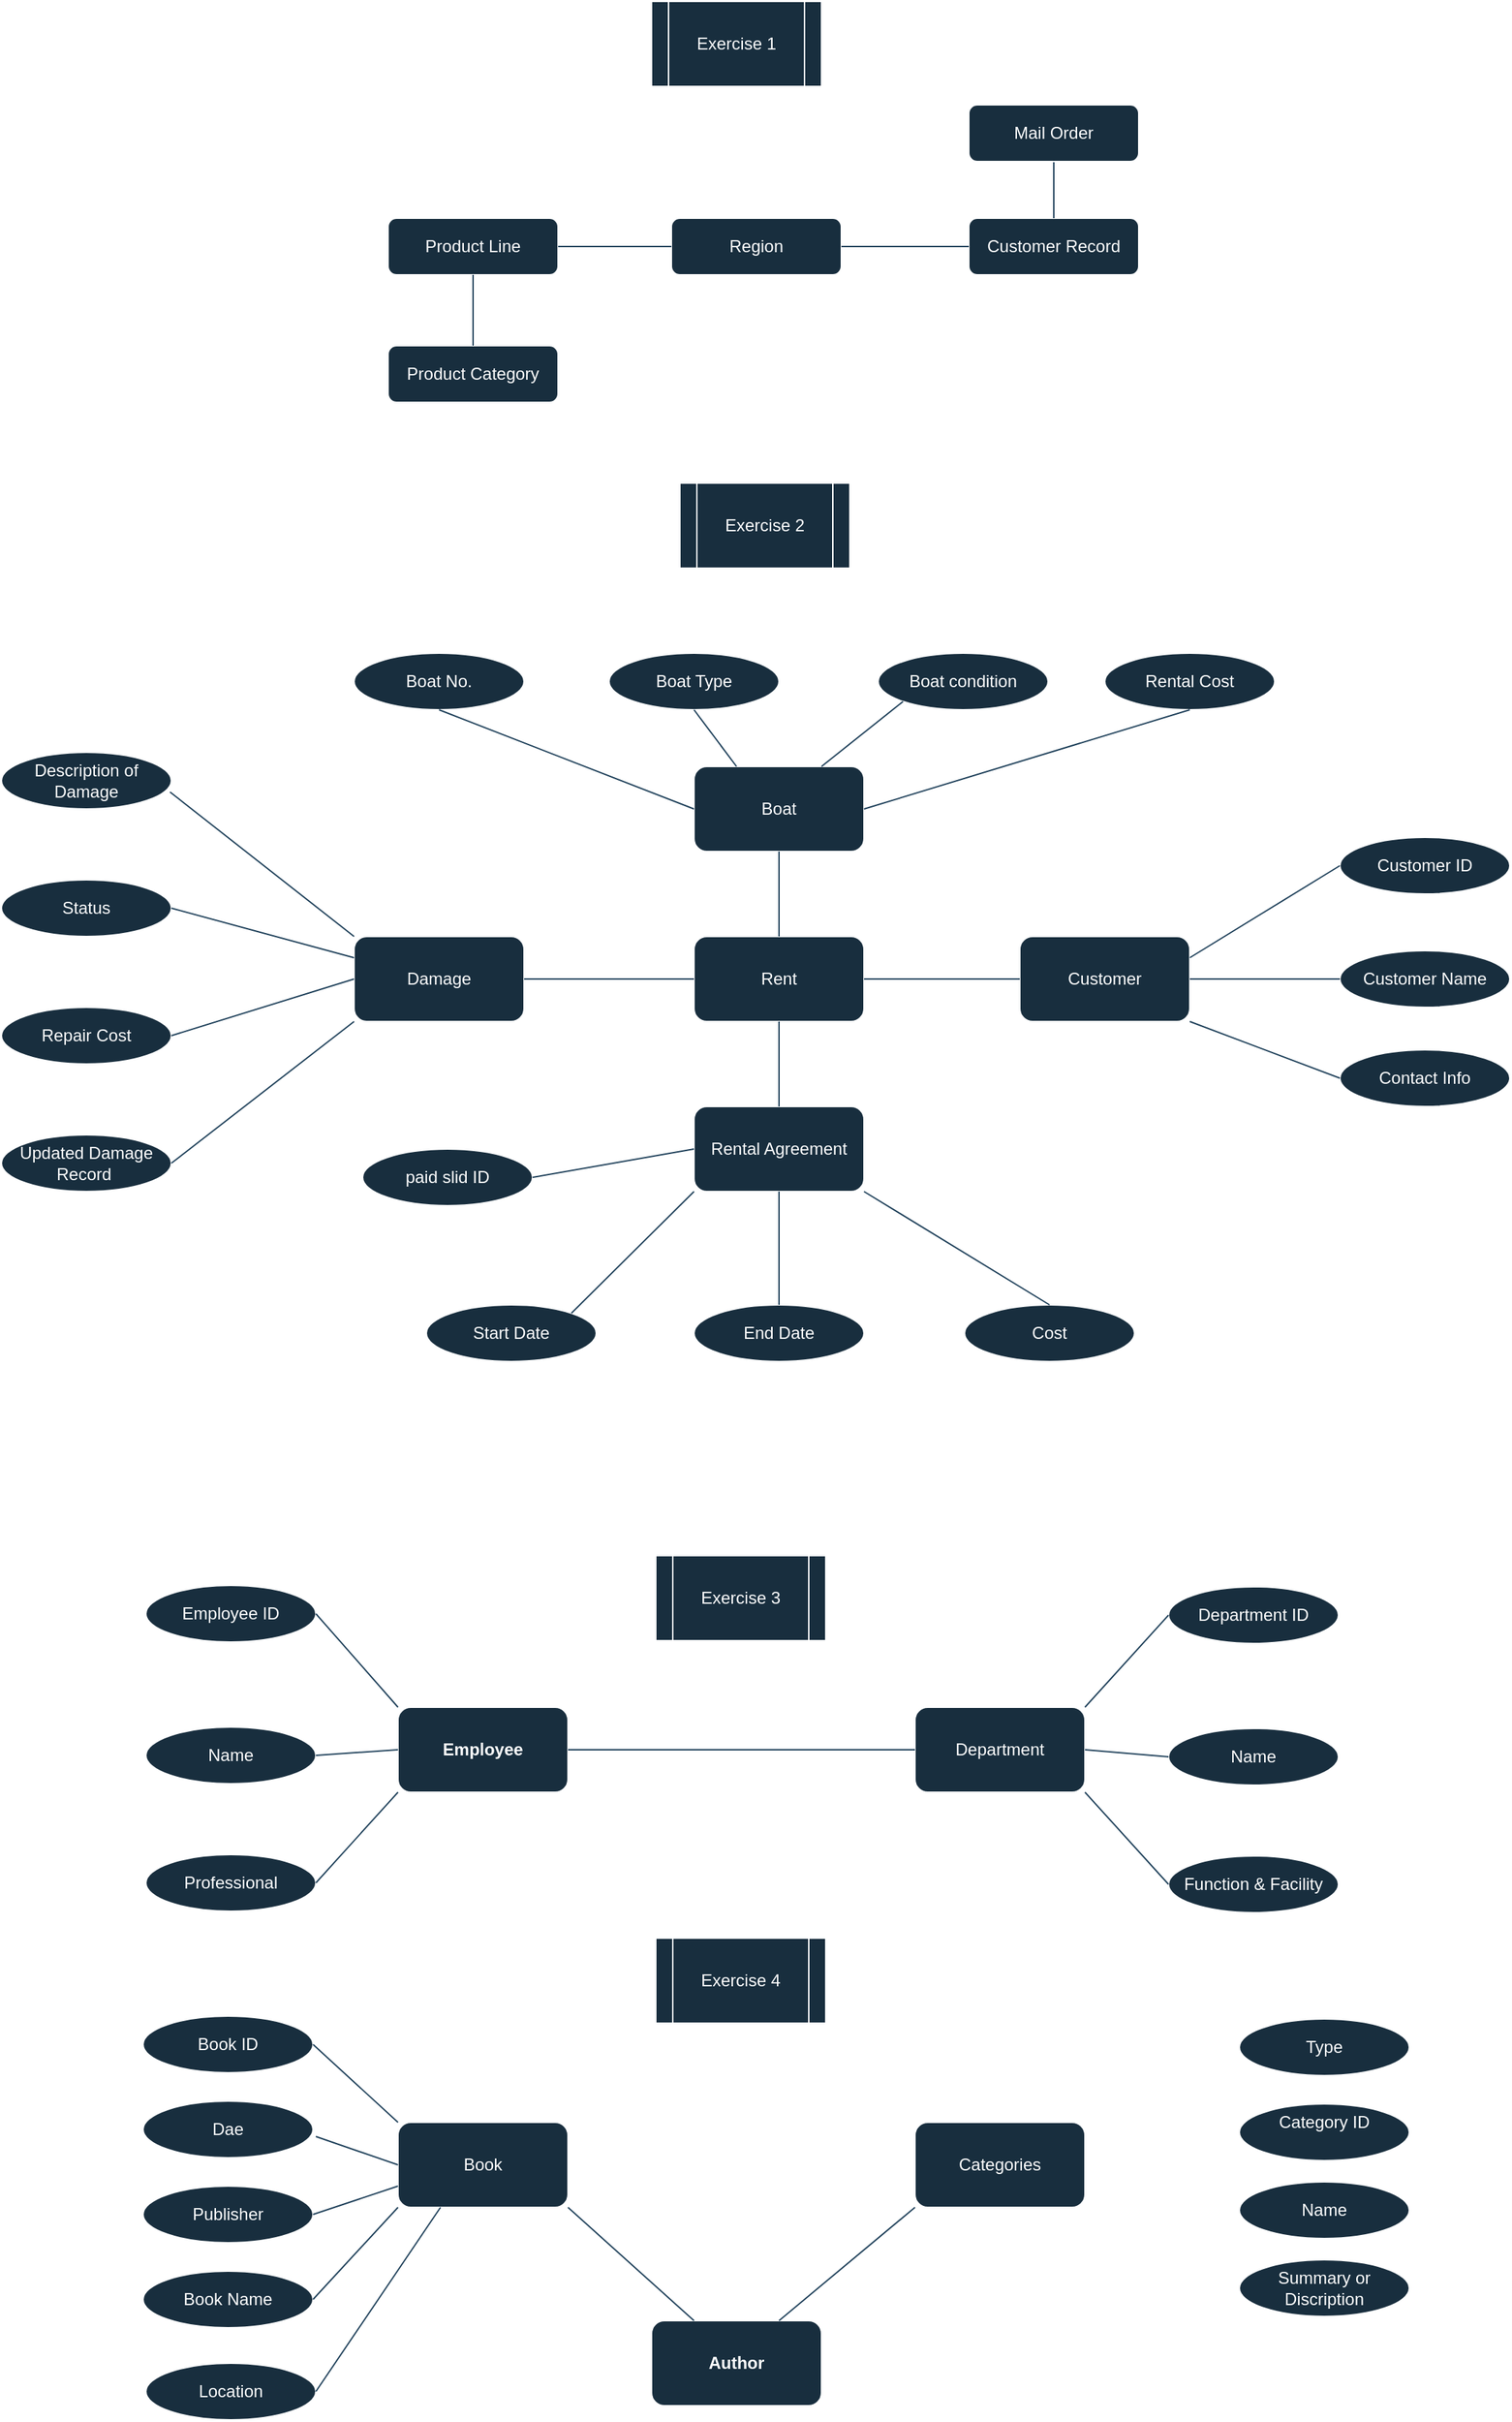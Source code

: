 <mxfile version="24.8.0">
  <diagram name="Page-1" id="klo_Bzn-Bg5V2KO_gkcz">
    <mxGraphModel dx="1575" dy="858" grid="1" gridSize="10" guides="1" tooltips="1" connect="1" arrows="1" fold="1" page="1" pageScale="1" pageWidth="690" pageHeight="980" math="0" shadow="0">
      <root>
        <mxCell id="0" />
        <mxCell id="1" parent="0" />
        <mxCell id="AMiND1HsdOc9jbaddb9c-1" value="Customer Record" style="rounded=1;whiteSpace=wrap;html=1;labelBackgroundColor=none;fillColor=#182E3E;strokeColor=#FFFFFF;fontColor=#FFFFFF;" parent="1" vertex="1">
          <mxGeometry x="851" y="176" width="120" height="40" as="geometry" />
        </mxCell>
        <mxCell id="AMiND1HsdOc9jbaddb9c-2" value="" style="endArrow=none;html=1;rounded=0;entryX=0.5;entryY=1;entryDx=0;entryDy=0;exitX=0.5;exitY=0;exitDx=0;exitDy=0;labelBackgroundColor=none;strokeColor=#23445D;fontColor=default;" parent="1" source="AMiND1HsdOc9jbaddb9c-1" target="AMiND1HsdOc9jbaddb9c-4" edge="1">
          <mxGeometry width="50" height="50" relative="1" as="geometry">
            <mxPoint x="821" y="256" as="sourcePoint" />
            <mxPoint x="881" y="246" as="targetPoint" />
          </mxGeometry>
        </mxCell>
        <mxCell id="AMiND1HsdOc9jbaddb9c-4" value="Mail Order" style="rounded=1;whiteSpace=wrap;html=1;labelBackgroundColor=none;fillColor=#182E3E;strokeColor=#FFFFFF;fontColor=#FFFFFF;" parent="1" vertex="1">
          <mxGeometry x="851" y="96" width="120" height="40" as="geometry" />
        </mxCell>
        <mxCell id="AMiND1HsdOc9jbaddb9c-6" value="Region" style="rounded=1;whiteSpace=wrap;html=1;labelBackgroundColor=none;fillColor=#182E3E;strokeColor=#FFFFFF;fontColor=#FFFFFF;" parent="1" vertex="1">
          <mxGeometry x="641" y="176" width="120" height="40" as="geometry" />
        </mxCell>
        <mxCell id="AMiND1HsdOc9jbaddb9c-7" value="Product Line" style="rounded=1;whiteSpace=wrap;html=1;labelBackgroundColor=none;fillColor=#182E3E;strokeColor=#FFFFFF;fontColor=#FFFFFF;" parent="1" vertex="1">
          <mxGeometry x="441" y="176" width="120" height="40" as="geometry" />
        </mxCell>
        <mxCell id="AMiND1HsdOc9jbaddb9c-8" value="Product Category" style="rounded=1;whiteSpace=wrap;html=1;labelBackgroundColor=none;fillColor=#182E3E;strokeColor=#FFFFFF;fontColor=#FFFFFF;" parent="1" vertex="1">
          <mxGeometry x="441" y="266" width="120" height="40" as="geometry" />
        </mxCell>
        <mxCell id="AMiND1HsdOc9jbaddb9c-10" value="" style="endArrow=none;html=1;rounded=0;exitX=1;exitY=0.5;exitDx=0;exitDy=0;entryX=0;entryY=0.5;entryDx=0;entryDy=0;labelBackgroundColor=none;strokeColor=#23445D;fontColor=default;" parent="1" source="AMiND1HsdOc9jbaddb9c-6" target="AMiND1HsdOc9jbaddb9c-1" edge="1">
          <mxGeometry width="50" height="50" relative="1" as="geometry">
            <mxPoint x="551" y="216" as="sourcePoint" />
            <mxPoint x="661" y="226" as="targetPoint" />
          </mxGeometry>
        </mxCell>
        <mxCell id="AMiND1HsdOc9jbaddb9c-11" value="" style="endArrow=none;html=1;rounded=0;exitX=1;exitY=0.5;exitDx=0;exitDy=0;entryX=0;entryY=0.5;entryDx=0;entryDy=0;labelBackgroundColor=none;strokeColor=#23445D;fontColor=default;" parent="1" source="AMiND1HsdOc9jbaddb9c-7" target="AMiND1HsdOc9jbaddb9c-6" edge="1">
          <mxGeometry width="50" height="50" relative="1" as="geometry">
            <mxPoint x="601" y="106" as="sourcePoint" />
            <mxPoint x="731" y="126" as="targetPoint" />
          </mxGeometry>
        </mxCell>
        <mxCell id="AMiND1HsdOc9jbaddb9c-12" value="" style="endArrow=none;html=1;rounded=0;exitX=0.5;exitY=0;exitDx=0;exitDy=0;entryX=0.5;entryY=1;entryDx=0;entryDy=0;labelBackgroundColor=none;strokeColor=#23445D;fontColor=default;" parent="1" source="AMiND1HsdOc9jbaddb9c-8" target="AMiND1HsdOc9jbaddb9c-7" edge="1">
          <mxGeometry width="50" height="50" relative="1" as="geometry">
            <mxPoint x="641" y="216" as="sourcePoint" />
            <mxPoint x="691" y="166" as="targetPoint" />
          </mxGeometry>
        </mxCell>
        <mxCell id="rk3sRVSPMbLwWAMb_aRA-1" value="Exercise 1" style="shape=process;whiteSpace=wrap;html=1;backgroundOutline=1;labelBackgroundColor=none;fillColor=#182E3E;strokeColor=#FFFFFF;fontColor=#FFFFFF;" vertex="1" parent="1">
          <mxGeometry x="627" y="23" width="120" height="60" as="geometry" />
        </mxCell>
        <mxCell id="rk3sRVSPMbLwWAMb_aRA-2" value="Exercise 2" style="shape=process;whiteSpace=wrap;html=1;backgroundOutline=1;labelBackgroundColor=none;fillColor=#182E3E;strokeColor=#FFFFFF;fontColor=#FFFFFF;" vertex="1" parent="1">
          <mxGeometry x="647" y="363" width="120" height="60" as="geometry" />
        </mxCell>
        <mxCell id="rk3sRVSPMbLwWAMb_aRA-6" value="Rent" style="rounded=1;whiteSpace=wrap;html=1;labelBackgroundColor=none;fillColor=#182E3E;strokeColor=#FFFFFF;fontColor=#FFFFFF;" vertex="1" parent="1">
          <mxGeometry x="657" y="683" width="120" height="60" as="geometry" />
        </mxCell>
        <mxCell id="rk3sRVSPMbLwWAMb_aRA-7" value="Damage" style="rounded=1;whiteSpace=wrap;html=1;labelBackgroundColor=none;fillColor=#182E3E;strokeColor=#FFFFFF;fontColor=#FFFFFF;" vertex="1" parent="1">
          <mxGeometry x="417" y="683" width="120" height="60" as="geometry" />
        </mxCell>
        <mxCell id="rk3sRVSPMbLwWAMb_aRA-8" value="Customer" style="rounded=1;whiteSpace=wrap;html=1;labelBackgroundColor=none;fillColor=#182E3E;strokeColor=#FFFFFF;fontColor=#FFFFFF;" vertex="1" parent="1">
          <mxGeometry x="887" y="683" width="120" height="60" as="geometry" />
        </mxCell>
        <mxCell id="rk3sRVSPMbLwWAMb_aRA-9" value="Boat" style="rounded=1;whiteSpace=wrap;html=1;labelBackgroundColor=none;fillColor=#182E3E;strokeColor=#FFFFFF;fontColor=#FFFFFF;" vertex="1" parent="1">
          <mxGeometry x="657" y="563" width="120" height="60" as="geometry" />
        </mxCell>
        <mxCell id="rk3sRVSPMbLwWAMb_aRA-11" value="" style="endArrow=none;html=1;rounded=0;entryX=0.5;entryY=0;entryDx=0;entryDy=0;exitX=0.5;exitY=1;exitDx=0;exitDy=0;labelBackgroundColor=none;strokeColor=#23445D;fontColor=default;" edge="1" parent="1" source="rk3sRVSPMbLwWAMb_aRA-9" target="rk3sRVSPMbLwWAMb_aRA-6">
          <mxGeometry width="50" height="50" relative="1" as="geometry">
            <mxPoint x="747" y="573" as="sourcePoint" />
            <mxPoint x="797" y="523" as="targetPoint" />
          </mxGeometry>
        </mxCell>
        <mxCell id="rk3sRVSPMbLwWAMb_aRA-12" value="" style="endArrow=none;html=1;rounded=0;entryX=1;entryY=0.5;entryDx=0;entryDy=0;exitX=0;exitY=0.5;exitDx=0;exitDy=0;labelBackgroundColor=none;strokeColor=#23445D;fontColor=default;" edge="1" parent="1" source="rk3sRVSPMbLwWAMb_aRA-6" target="rk3sRVSPMbLwWAMb_aRA-7">
          <mxGeometry width="50" height="50" relative="1" as="geometry">
            <mxPoint x="727" y="633" as="sourcePoint" />
            <mxPoint x="727" y="693" as="targetPoint" />
          </mxGeometry>
        </mxCell>
        <mxCell id="rk3sRVSPMbLwWAMb_aRA-13" value="" style="endArrow=none;html=1;rounded=0;entryX=0;entryY=0.5;entryDx=0;entryDy=0;exitX=1;exitY=0.5;exitDx=0;exitDy=0;labelBackgroundColor=none;strokeColor=#23445D;fontColor=default;" edge="1" parent="1" source="rk3sRVSPMbLwWAMb_aRA-6" target="rk3sRVSPMbLwWAMb_aRA-8">
          <mxGeometry width="50" height="50" relative="1" as="geometry">
            <mxPoint x="737" y="643" as="sourcePoint" />
            <mxPoint x="737" y="703" as="targetPoint" />
          </mxGeometry>
        </mxCell>
        <mxCell id="rk3sRVSPMbLwWAMb_aRA-14" value="Rental Agreement" style="rounded=1;whiteSpace=wrap;html=1;labelBackgroundColor=none;fillColor=#182E3E;strokeColor=#FFFFFF;fontColor=#FFFFFF;" vertex="1" parent="1">
          <mxGeometry x="657" y="803" width="120" height="60" as="geometry" />
        </mxCell>
        <mxCell id="rk3sRVSPMbLwWAMb_aRA-15" value="" style="endArrow=none;html=1;rounded=0;entryX=0.5;entryY=0;entryDx=0;entryDy=0;exitX=0.5;exitY=1;exitDx=0;exitDy=0;labelBackgroundColor=none;strokeColor=#23445D;fontColor=default;" edge="1" parent="1" source="rk3sRVSPMbLwWAMb_aRA-6" target="rk3sRVSPMbLwWAMb_aRA-14">
          <mxGeometry width="50" height="50" relative="1" as="geometry">
            <mxPoint x="727" y="633" as="sourcePoint" />
            <mxPoint x="727" y="693" as="targetPoint" />
          </mxGeometry>
        </mxCell>
        <mxCell id="rk3sRVSPMbLwWAMb_aRA-17" value="Boat condition" style="ellipse;whiteSpace=wrap;html=1;labelBackgroundColor=none;fillColor=#182E3E;strokeColor=#FFFFFF;fontColor=#FFFFFF;" vertex="1" parent="1">
          <mxGeometry x="787" y="483" width="120" height="40" as="geometry" />
        </mxCell>
        <mxCell id="rk3sRVSPMbLwWAMb_aRA-20" value="Boat Type" style="ellipse;whiteSpace=wrap;html=1;labelBackgroundColor=none;fillColor=#182E3E;strokeColor=#FFFFFF;fontColor=#FFFFFF;" vertex="1" parent="1">
          <mxGeometry x="597" y="483" width="120" height="40" as="geometry" />
        </mxCell>
        <mxCell id="rk3sRVSPMbLwWAMb_aRA-21" value="Boat No." style="ellipse;whiteSpace=wrap;html=1;labelBackgroundColor=none;fillColor=#182E3E;strokeColor=#FFFFFF;fontColor=#FFFFFF;" vertex="1" parent="1">
          <mxGeometry x="417" y="483" width="120" height="40" as="geometry" />
        </mxCell>
        <mxCell id="rk3sRVSPMbLwWAMb_aRA-22" value="Rental Cost" style="ellipse;whiteSpace=wrap;html=1;labelBackgroundColor=none;fillColor=#182E3E;strokeColor=#FFFFFF;fontColor=#FFFFFF;" vertex="1" parent="1">
          <mxGeometry x="947" y="483" width="120" height="40" as="geometry" />
        </mxCell>
        <mxCell id="rk3sRVSPMbLwWAMb_aRA-23" value="" style="endArrow=none;html=1;rounded=0;exitX=0.5;exitY=1;exitDx=0;exitDy=0;entryX=0;entryY=0.5;entryDx=0;entryDy=0;labelBackgroundColor=none;strokeColor=#23445D;fontColor=default;" edge="1" parent="1" source="rk3sRVSPMbLwWAMb_aRA-21" target="rk3sRVSPMbLwWAMb_aRA-9">
          <mxGeometry width="50" height="50" relative="1" as="geometry">
            <mxPoint x="747" y="623" as="sourcePoint" />
            <mxPoint x="797" y="573" as="targetPoint" />
          </mxGeometry>
        </mxCell>
        <mxCell id="rk3sRVSPMbLwWAMb_aRA-24" value="" style="endArrow=none;html=1;rounded=0;exitX=0.5;exitY=1;exitDx=0;exitDy=0;entryX=0.25;entryY=0;entryDx=0;entryDy=0;labelBackgroundColor=none;strokeColor=#23445D;fontColor=default;" edge="1" parent="1" source="rk3sRVSPMbLwWAMb_aRA-20" target="rk3sRVSPMbLwWAMb_aRA-9">
          <mxGeometry width="50" height="50" relative="1" as="geometry">
            <mxPoint x="526" y="533" as="sourcePoint" />
            <mxPoint x="667" y="603" as="targetPoint" />
          </mxGeometry>
        </mxCell>
        <mxCell id="rk3sRVSPMbLwWAMb_aRA-25" value="" style="endArrow=none;html=1;rounded=0;exitX=0.75;exitY=0;exitDx=0;exitDy=0;entryX=0;entryY=1;entryDx=0;entryDy=0;labelBackgroundColor=none;strokeColor=#23445D;fontColor=default;" edge="1" parent="1" source="rk3sRVSPMbLwWAMb_aRA-9" target="rk3sRVSPMbLwWAMb_aRA-17">
          <mxGeometry width="50" height="50" relative="1" as="geometry">
            <mxPoint x="536" y="543" as="sourcePoint" />
            <mxPoint x="677" y="613" as="targetPoint" />
          </mxGeometry>
        </mxCell>
        <mxCell id="rk3sRVSPMbLwWAMb_aRA-26" value="" style="endArrow=none;html=1;rounded=0;exitX=1;exitY=0.5;exitDx=0;exitDy=0;entryX=0.5;entryY=1;entryDx=0;entryDy=0;labelBackgroundColor=none;strokeColor=#23445D;fontColor=default;" edge="1" parent="1" source="rk3sRVSPMbLwWAMb_aRA-9" target="rk3sRVSPMbLwWAMb_aRA-22">
          <mxGeometry width="50" height="50" relative="1" as="geometry">
            <mxPoint x="546" y="553" as="sourcePoint" />
            <mxPoint x="687" y="623" as="targetPoint" />
          </mxGeometry>
        </mxCell>
        <mxCell id="rk3sRVSPMbLwWAMb_aRA-28" value="Description of Damage" style="ellipse;whiteSpace=wrap;html=1;labelBackgroundColor=none;fillColor=#182E3E;strokeColor=#FFFFFF;fontColor=#FFFFFF;" vertex="1" parent="1">
          <mxGeometry x="168" y="553" width="120" height="40" as="geometry" />
        </mxCell>
        <mxCell id="rk3sRVSPMbLwWAMb_aRA-29" value="Updated Damage Record&amp;nbsp;" style="ellipse;whiteSpace=wrap;html=1;labelBackgroundColor=none;fillColor=#182E3E;strokeColor=#FFFFFF;fontColor=#FFFFFF;" vertex="1" parent="1">
          <mxGeometry x="168" y="823" width="120" height="40" as="geometry" />
        </mxCell>
        <mxCell id="rk3sRVSPMbLwWAMb_aRA-30" value="Status" style="ellipse;whiteSpace=wrap;html=1;labelBackgroundColor=none;fillColor=#182E3E;strokeColor=#FFFFFF;fontColor=#FFFFFF;" vertex="1" parent="1">
          <mxGeometry x="168" y="643" width="120" height="40" as="geometry" />
        </mxCell>
        <mxCell id="rk3sRVSPMbLwWAMb_aRA-31" value="Repair Cost" style="ellipse;whiteSpace=wrap;html=1;labelBackgroundColor=none;fillColor=#182E3E;strokeColor=#FFFFFF;fontColor=#FFFFFF;" vertex="1" parent="1">
          <mxGeometry x="168" y="733" width="120" height="40" as="geometry" />
        </mxCell>
        <mxCell id="rk3sRVSPMbLwWAMb_aRA-32" value="" style="endArrow=none;html=1;rounded=0;exitX=0.992;exitY=0.7;exitDx=0;exitDy=0;exitPerimeter=0;entryX=0;entryY=0;entryDx=0;entryDy=0;labelBackgroundColor=none;strokeColor=#23445D;fontColor=default;" edge="1" parent="1" source="rk3sRVSPMbLwWAMb_aRA-28" target="rk3sRVSPMbLwWAMb_aRA-7">
          <mxGeometry width="50" height="50" relative="1" as="geometry">
            <mxPoint x="578" y="683" as="sourcePoint" />
            <mxPoint x="628" y="633" as="targetPoint" />
          </mxGeometry>
        </mxCell>
        <mxCell id="rk3sRVSPMbLwWAMb_aRA-33" value="" style="endArrow=none;html=1;rounded=0;exitX=1;exitY=0.5;exitDx=0;exitDy=0;entryX=0;entryY=0.25;entryDx=0;entryDy=0;labelBackgroundColor=none;strokeColor=#23445D;fontColor=default;" edge="1" parent="1" source="rk3sRVSPMbLwWAMb_aRA-30" target="rk3sRVSPMbLwWAMb_aRA-7">
          <mxGeometry width="50" height="50" relative="1" as="geometry">
            <mxPoint x="297" y="591" as="sourcePoint" />
            <mxPoint x="427" y="693" as="targetPoint" />
          </mxGeometry>
        </mxCell>
        <mxCell id="rk3sRVSPMbLwWAMb_aRA-34" value="" style="endArrow=none;html=1;rounded=0;entryX=0;entryY=0.5;entryDx=0;entryDy=0;exitX=1;exitY=0.5;exitDx=0;exitDy=0;labelBackgroundColor=none;strokeColor=#23445D;fontColor=default;" edge="1" parent="1" source="rk3sRVSPMbLwWAMb_aRA-31" target="rk3sRVSPMbLwWAMb_aRA-7">
          <mxGeometry width="50" height="50" relative="1" as="geometry">
            <mxPoint x="307" y="601" as="sourcePoint" />
            <mxPoint x="437" y="703" as="targetPoint" />
          </mxGeometry>
        </mxCell>
        <mxCell id="rk3sRVSPMbLwWAMb_aRA-35" value="" style="endArrow=none;html=1;rounded=0;exitX=1;exitY=0.5;exitDx=0;exitDy=0;entryX=0;entryY=1;entryDx=0;entryDy=0;labelBackgroundColor=none;strokeColor=#23445D;fontColor=default;" edge="1" parent="1" source="rk3sRVSPMbLwWAMb_aRA-29" target="rk3sRVSPMbLwWAMb_aRA-7">
          <mxGeometry width="50" height="50" relative="1" as="geometry">
            <mxPoint x="317" y="611" as="sourcePoint" />
            <mxPoint x="447" y="713" as="targetPoint" />
          </mxGeometry>
        </mxCell>
        <mxCell id="rk3sRVSPMbLwWAMb_aRA-36" value="Start Date" style="ellipse;whiteSpace=wrap;html=1;labelBackgroundColor=none;fillColor=#182E3E;strokeColor=#FFFFFF;fontColor=#FFFFFF;" vertex="1" parent="1">
          <mxGeometry x="468" y="943" width="120" height="40" as="geometry" />
        </mxCell>
        <mxCell id="rk3sRVSPMbLwWAMb_aRA-37" value="paid slid ID" style="ellipse;whiteSpace=wrap;html=1;labelBackgroundColor=none;fillColor=#182E3E;strokeColor=#FFFFFF;fontColor=#FFFFFF;" vertex="1" parent="1">
          <mxGeometry x="423" y="833" width="120" height="40" as="geometry" />
        </mxCell>
        <mxCell id="rk3sRVSPMbLwWAMb_aRA-38" value="End Date" style="ellipse;whiteSpace=wrap;html=1;labelBackgroundColor=none;fillColor=#182E3E;strokeColor=#FFFFFF;fontColor=#FFFFFF;" vertex="1" parent="1">
          <mxGeometry x="657" y="943" width="120" height="40" as="geometry" />
        </mxCell>
        <mxCell id="rk3sRVSPMbLwWAMb_aRA-39" value="Cost" style="ellipse;whiteSpace=wrap;html=1;labelBackgroundColor=none;fillColor=#182E3E;strokeColor=#FFFFFF;fontColor=#FFFFFF;" vertex="1" parent="1">
          <mxGeometry x="848" y="943" width="120" height="40" as="geometry" />
        </mxCell>
        <mxCell id="rk3sRVSPMbLwWAMb_aRA-40" value="Customer Name" style="ellipse;whiteSpace=wrap;html=1;labelBackgroundColor=none;fillColor=#182E3E;strokeColor=#FFFFFF;fontColor=#FFFFFF;" vertex="1" parent="1">
          <mxGeometry x="1113" y="693" width="120" height="40" as="geometry" />
        </mxCell>
        <mxCell id="rk3sRVSPMbLwWAMb_aRA-41" value="Customer ID" style="ellipse;whiteSpace=wrap;html=1;labelBackgroundColor=none;fillColor=#182E3E;strokeColor=#FFFFFF;fontColor=#FFFFFF;" vertex="1" parent="1">
          <mxGeometry x="1113" y="613" width="120" height="40" as="geometry" />
        </mxCell>
        <mxCell id="rk3sRVSPMbLwWAMb_aRA-42" value="Contact Info" style="ellipse;whiteSpace=wrap;html=1;labelBackgroundColor=none;fillColor=#182E3E;strokeColor=#FFFFFF;fontColor=#FFFFFF;" vertex="1" parent="1">
          <mxGeometry x="1113" y="763" width="120" height="40" as="geometry" />
        </mxCell>
        <mxCell id="rk3sRVSPMbLwWAMb_aRA-44" value="" style="endArrow=none;html=1;rounded=0;entryX=0;entryY=0.5;entryDx=0;entryDy=0;exitX=1;exitY=0.25;exitDx=0;exitDy=0;labelBackgroundColor=none;strokeColor=#23445D;fontColor=default;" edge="1" parent="1" source="rk3sRVSPMbLwWAMb_aRA-8" target="rk3sRVSPMbLwWAMb_aRA-41">
          <mxGeometry width="50" height="50" relative="1" as="geometry">
            <mxPoint x="787" y="723" as="sourcePoint" />
            <mxPoint x="897" y="723" as="targetPoint" />
          </mxGeometry>
        </mxCell>
        <mxCell id="rk3sRVSPMbLwWAMb_aRA-45" value="" style="endArrow=none;html=1;rounded=0;entryX=0;entryY=0.5;entryDx=0;entryDy=0;exitX=1;exitY=0.5;exitDx=0;exitDy=0;labelBackgroundColor=none;strokeColor=#23445D;fontColor=default;" edge="1" parent="1" source="rk3sRVSPMbLwWAMb_aRA-8" target="rk3sRVSPMbLwWAMb_aRA-40">
          <mxGeometry width="50" height="50" relative="1" as="geometry">
            <mxPoint x="1008" y="683" as="sourcePoint" />
            <mxPoint x="1018" y="633" as="targetPoint" />
          </mxGeometry>
        </mxCell>
        <mxCell id="rk3sRVSPMbLwWAMb_aRA-46" value="" style="endArrow=none;html=1;rounded=0;entryX=0;entryY=0.5;entryDx=0;entryDy=0;exitX=1;exitY=1;exitDx=0;exitDy=0;labelBackgroundColor=none;strokeColor=#23445D;fontColor=default;" edge="1" parent="1" source="rk3sRVSPMbLwWAMb_aRA-8" target="rk3sRVSPMbLwWAMb_aRA-42">
          <mxGeometry width="50" height="50" relative="1" as="geometry">
            <mxPoint x="997" y="703" as="sourcePoint" />
            <mxPoint x="1028" y="643" as="targetPoint" />
          </mxGeometry>
        </mxCell>
        <mxCell id="rk3sRVSPMbLwWAMb_aRA-48" value="" style="endArrow=none;html=1;rounded=0;entryX=0.5;entryY=0;entryDx=0;entryDy=0;exitX=1;exitY=1;exitDx=0;exitDy=0;labelBackgroundColor=none;strokeColor=#23445D;fontColor=default;" edge="1" parent="1" source="rk3sRVSPMbLwWAMb_aRA-14" target="rk3sRVSPMbLwWAMb_aRA-39">
          <mxGeometry width="50" height="50" relative="1" as="geometry">
            <mxPoint x="1017" y="753" as="sourcePoint" />
            <mxPoint x="1128" y="823" as="targetPoint" />
          </mxGeometry>
        </mxCell>
        <mxCell id="rk3sRVSPMbLwWAMb_aRA-49" value="" style="endArrow=none;html=1;rounded=0;entryX=0.5;entryY=0;entryDx=0;entryDy=0;exitX=0.5;exitY=1;exitDx=0;exitDy=0;labelBackgroundColor=none;strokeColor=#23445D;fontColor=default;" edge="1" parent="1" source="rk3sRVSPMbLwWAMb_aRA-14" target="rk3sRVSPMbLwWAMb_aRA-38">
          <mxGeometry width="50" height="50" relative="1" as="geometry">
            <mxPoint x="787" y="873" as="sourcePoint" />
            <mxPoint x="918" y="953" as="targetPoint" />
          </mxGeometry>
        </mxCell>
        <mxCell id="rk3sRVSPMbLwWAMb_aRA-50" value="" style="endArrow=none;html=1;rounded=0;entryX=1;entryY=0;entryDx=0;entryDy=0;exitX=0;exitY=1;exitDx=0;exitDy=0;labelBackgroundColor=none;strokeColor=#23445D;fontColor=default;" edge="1" parent="1" source="rk3sRVSPMbLwWAMb_aRA-14" target="rk3sRVSPMbLwWAMb_aRA-36">
          <mxGeometry width="50" height="50" relative="1" as="geometry">
            <mxPoint x="797" y="883" as="sourcePoint" />
            <mxPoint x="928" y="963" as="targetPoint" />
          </mxGeometry>
        </mxCell>
        <mxCell id="rk3sRVSPMbLwWAMb_aRA-51" value="" style="endArrow=none;html=1;rounded=0;entryX=0;entryY=0.5;entryDx=0;entryDy=0;exitX=1;exitY=0.5;exitDx=0;exitDy=0;labelBackgroundColor=none;strokeColor=#23445D;fontColor=default;" edge="1" parent="1" source="rk3sRVSPMbLwWAMb_aRA-37" target="rk3sRVSPMbLwWAMb_aRA-14">
          <mxGeometry width="50" height="50" relative="1" as="geometry">
            <mxPoint x="807" y="893" as="sourcePoint" />
            <mxPoint x="938" y="973" as="targetPoint" />
          </mxGeometry>
        </mxCell>
        <mxCell id="rk3sRVSPMbLwWAMb_aRA-54" value="Exercise 3" style="shape=process;whiteSpace=wrap;html=1;backgroundOutline=1;strokeColor=#FFFFFF;fontColor=#FFFFFF;fillColor=#182E3E;" vertex="1" parent="1">
          <mxGeometry x="630" y="1120" width="120" height="60" as="geometry" />
        </mxCell>
        <mxCell id="rk3sRVSPMbLwWAMb_aRA-55" value="&lt;strong&gt;Employee&lt;/strong&gt;" style="rounded=1;whiteSpace=wrap;html=1;strokeColor=#FFFFFF;fontColor=#FFFFFF;fillColor=#182E3E;" vertex="1" parent="1">
          <mxGeometry x="448" y="1227" width="120" height="60" as="geometry" />
        </mxCell>
        <mxCell id="rk3sRVSPMbLwWAMb_aRA-56" value="Department" style="rounded=1;whiteSpace=wrap;html=1;strokeColor=#FFFFFF;fontColor=#FFFFFF;fillColor=#182E3E;" vertex="1" parent="1">
          <mxGeometry x="813" y="1227" width="120" height="60" as="geometry" />
        </mxCell>
        <mxCell id="rk3sRVSPMbLwWAMb_aRA-57" value="" style="endArrow=none;html=1;rounded=0;strokeColor=#23445D;exitX=1;exitY=0.5;exitDx=0;exitDy=0;entryX=0;entryY=0.5;entryDx=0;entryDy=0;" edge="1" parent="1" source="rk3sRVSPMbLwWAMb_aRA-55" target="rk3sRVSPMbLwWAMb_aRA-56">
          <mxGeometry width="50" height="50" relative="1" as="geometry">
            <mxPoint x="635" y="1170" as="sourcePoint" />
            <mxPoint x="685" y="1120" as="targetPoint" />
          </mxGeometry>
        </mxCell>
        <mxCell id="rk3sRVSPMbLwWAMb_aRA-59" value="Employee ID" style="ellipse;whiteSpace=wrap;html=1;strokeColor=#FFFFFF;fontColor=#FFFFFF;fillColor=#182E3E;" vertex="1" parent="1">
          <mxGeometry x="270" y="1141" width="120" height="40" as="geometry" />
        </mxCell>
        <mxCell id="rk3sRVSPMbLwWAMb_aRA-60" value="Name" style="ellipse;whiteSpace=wrap;html=1;strokeColor=#FFFFFF;fontColor=#FFFFFF;fillColor=#182E3E;" vertex="1" parent="1">
          <mxGeometry x="270" y="1241" width="120" height="40" as="geometry" />
        </mxCell>
        <mxCell id="rk3sRVSPMbLwWAMb_aRA-61" value="Professional" style="ellipse;whiteSpace=wrap;html=1;strokeColor=#FFFFFF;fontColor=#FFFFFF;fillColor=#182E3E;" vertex="1" parent="1">
          <mxGeometry x="270" y="1331" width="120" height="40" as="geometry" />
        </mxCell>
        <mxCell id="rk3sRVSPMbLwWAMb_aRA-62" value="Department ID" style="ellipse;whiteSpace=wrap;html=1;strokeColor=#FFFFFF;fontColor=#FFFFFF;fillColor=#182E3E;" vertex="1" parent="1">
          <mxGeometry x="992" y="1142" width="120" height="40" as="geometry" />
        </mxCell>
        <mxCell id="rk3sRVSPMbLwWAMb_aRA-63" value="Name" style="ellipse;whiteSpace=wrap;html=1;strokeColor=#FFFFFF;fontColor=#FFFFFF;fillColor=#182E3E;" vertex="1" parent="1">
          <mxGeometry x="992" y="1242" width="120" height="40" as="geometry" />
        </mxCell>
        <mxCell id="rk3sRVSPMbLwWAMb_aRA-64" value="Function &amp;amp; Facility" style="ellipse;whiteSpace=wrap;html=1;strokeColor=#FFFFFF;fontColor=#FFFFFF;fillColor=#182E3E;" vertex="1" parent="1">
          <mxGeometry x="992" y="1332" width="120" height="40" as="geometry" />
        </mxCell>
        <mxCell id="rk3sRVSPMbLwWAMb_aRA-65" value="" style="endArrow=none;html=1;rounded=0;entryX=1;entryY=0.5;entryDx=0;entryDy=0;exitX=0;exitY=0;exitDx=0;exitDy=0;labelBackgroundColor=none;strokeColor=#23445D;fontColor=default;" edge="1" parent="1" source="rk3sRVSPMbLwWAMb_aRA-55" target="rk3sRVSPMbLwWAMb_aRA-59">
          <mxGeometry width="50" height="50" relative="1" as="geometry">
            <mxPoint x="667" y="873" as="sourcePoint" />
            <mxPoint x="580" y="959" as="targetPoint" />
          </mxGeometry>
        </mxCell>
        <mxCell id="rk3sRVSPMbLwWAMb_aRA-66" value="" style="endArrow=none;html=1;rounded=0;entryX=1;entryY=0.5;entryDx=0;entryDy=0;exitX=0;exitY=0.5;exitDx=0;exitDy=0;labelBackgroundColor=none;strokeColor=#23445D;fontColor=default;" edge="1" parent="1" source="rk3sRVSPMbLwWAMb_aRA-55" target="rk3sRVSPMbLwWAMb_aRA-60">
          <mxGeometry width="50" height="50" relative="1" as="geometry">
            <mxPoint x="458" y="1237" as="sourcePoint" />
            <mxPoint x="400" y="1171" as="targetPoint" />
          </mxGeometry>
        </mxCell>
        <mxCell id="rk3sRVSPMbLwWAMb_aRA-67" value="" style="endArrow=none;html=1;rounded=0;entryX=1;entryY=0.5;entryDx=0;entryDy=0;exitX=0;exitY=1;exitDx=0;exitDy=0;labelBackgroundColor=none;strokeColor=#23445D;fontColor=default;" edge="1" parent="1" source="rk3sRVSPMbLwWAMb_aRA-55" target="rk3sRVSPMbLwWAMb_aRA-61">
          <mxGeometry width="50" height="50" relative="1" as="geometry">
            <mxPoint x="468" y="1247" as="sourcePoint" />
            <mxPoint x="410" y="1181" as="targetPoint" />
          </mxGeometry>
        </mxCell>
        <mxCell id="rk3sRVSPMbLwWAMb_aRA-68" value="" style="endArrow=none;html=1;rounded=0;entryX=1;entryY=0;entryDx=0;entryDy=0;exitX=0;exitY=0.5;exitDx=0;exitDy=0;labelBackgroundColor=none;strokeColor=#23445D;fontColor=default;" edge="1" parent="1" source="rk3sRVSPMbLwWAMb_aRA-62" target="rk3sRVSPMbLwWAMb_aRA-56">
          <mxGeometry width="50" height="50" relative="1" as="geometry">
            <mxPoint x="478" y="1257" as="sourcePoint" />
            <mxPoint x="420" y="1191" as="targetPoint" />
          </mxGeometry>
        </mxCell>
        <mxCell id="rk3sRVSPMbLwWAMb_aRA-69" value="" style="endArrow=none;html=1;rounded=0;entryX=1;entryY=0.5;entryDx=0;entryDy=0;exitX=0;exitY=0.5;exitDx=0;exitDy=0;labelBackgroundColor=none;strokeColor=#23445D;fontColor=default;" edge="1" parent="1" source="rk3sRVSPMbLwWAMb_aRA-63" target="rk3sRVSPMbLwWAMb_aRA-56">
          <mxGeometry width="50" height="50" relative="1" as="geometry">
            <mxPoint x="1002" y="1172" as="sourcePoint" />
            <mxPoint x="943" y="1237" as="targetPoint" />
          </mxGeometry>
        </mxCell>
        <mxCell id="rk3sRVSPMbLwWAMb_aRA-70" value="" style="endArrow=none;html=1;rounded=0;entryX=1;entryY=1;entryDx=0;entryDy=0;exitX=0;exitY=0.5;exitDx=0;exitDy=0;labelBackgroundColor=none;strokeColor=#23445D;fontColor=default;" edge="1" parent="1" source="rk3sRVSPMbLwWAMb_aRA-64" target="rk3sRVSPMbLwWAMb_aRA-56">
          <mxGeometry width="50" height="50" relative="1" as="geometry">
            <mxPoint x="1012" y="1182" as="sourcePoint" />
            <mxPoint x="953" y="1247" as="targetPoint" />
          </mxGeometry>
        </mxCell>
        <mxCell id="rk3sRVSPMbLwWAMb_aRA-71" value="Exercise 4" style="shape=process;whiteSpace=wrap;html=1;backgroundOutline=1;strokeColor=#FFFFFF;fontColor=#FFFFFF;fillColor=#182E3E;" vertex="1" parent="1">
          <mxGeometry x="630" y="1390" width="120" height="60" as="geometry" />
        </mxCell>
        <mxCell id="rk3sRVSPMbLwWAMb_aRA-73" value="Book" style="rounded=1;whiteSpace=wrap;html=1;strokeColor=#FFFFFF;fontColor=#FFFFFF;fillColor=#182E3E;" vertex="1" parent="1">
          <mxGeometry x="448" y="1520" width="120" height="60" as="geometry" />
        </mxCell>
        <mxCell id="rk3sRVSPMbLwWAMb_aRA-74" value="Categories" style="rounded=1;whiteSpace=wrap;html=1;strokeColor=#FFFFFF;fontColor=#FFFFFF;fillColor=#182E3E;" vertex="1" parent="1">
          <mxGeometry x="813" y="1520" width="120" height="60" as="geometry" />
        </mxCell>
        <mxCell id="rk3sRVSPMbLwWAMb_aRA-76" value="&lt;b&gt;Author&lt;/b&gt;" style="rounded=1;whiteSpace=wrap;html=1;strokeColor=#FFFFFF;fontColor=#FFFFFF;fillColor=#182E3E;" vertex="1" parent="1">
          <mxGeometry x="627" y="1660" width="120" height="60" as="geometry" />
        </mxCell>
        <mxCell id="rk3sRVSPMbLwWAMb_aRA-78" value="" style="endArrow=none;html=1;rounded=0;strokeColor=#23445D;exitX=1;exitY=1;exitDx=0;exitDy=0;entryX=0.25;entryY=0;entryDx=0;entryDy=0;" edge="1" parent="1" source="rk3sRVSPMbLwWAMb_aRA-73" target="rk3sRVSPMbLwWAMb_aRA-76">
          <mxGeometry width="50" height="50" relative="1" as="geometry">
            <mxPoint x="670" y="1480" as="sourcePoint" />
            <mxPoint x="720" y="1430" as="targetPoint" />
          </mxGeometry>
        </mxCell>
        <mxCell id="rk3sRVSPMbLwWAMb_aRA-79" value="" style="endArrow=none;html=1;rounded=0;strokeColor=#23445D;exitX=0.75;exitY=0;exitDx=0;exitDy=0;entryX=0;entryY=1;entryDx=0;entryDy=0;" edge="1" parent="1" source="rk3sRVSPMbLwWAMb_aRA-76" target="rk3sRVSPMbLwWAMb_aRA-74">
          <mxGeometry width="50" height="50" relative="1" as="geometry">
            <mxPoint x="578" y="1590" as="sourcePoint" />
            <mxPoint x="667" y="1670" as="targetPoint" />
          </mxGeometry>
        </mxCell>
        <mxCell id="rk3sRVSPMbLwWAMb_aRA-80" value="Publisher" style="ellipse;whiteSpace=wrap;html=1;strokeColor=#FFFFFF;fontColor=#FFFFFF;fillColor=#182E3E;" vertex="1" parent="1">
          <mxGeometry x="268" y="1565" width="120" height="40" as="geometry" />
        </mxCell>
        <mxCell id="rk3sRVSPMbLwWAMb_aRA-81" value="Dae" style="ellipse;whiteSpace=wrap;html=1;strokeColor=#FFFFFF;fontColor=#FFFFFF;fillColor=#182E3E;" vertex="1" parent="1">
          <mxGeometry x="268" y="1505" width="120" height="40" as="geometry" />
        </mxCell>
        <mxCell id="rk3sRVSPMbLwWAMb_aRA-82" value="Book ID" style="ellipse;whiteSpace=wrap;html=1;strokeColor=#FFFFFF;fontColor=#FFFFFF;fillColor=#182E3E;" vertex="1" parent="1">
          <mxGeometry x="268" y="1445" width="120" height="40" as="geometry" />
        </mxCell>
        <mxCell id="rk3sRVSPMbLwWAMb_aRA-83" value="Book Name" style="ellipse;whiteSpace=wrap;html=1;strokeColor=#FFFFFF;fontColor=#FFFFFF;fillColor=#182E3E;" vertex="1" parent="1">
          <mxGeometry x="268" y="1625" width="120" height="40" as="geometry" />
        </mxCell>
        <mxCell id="rk3sRVSPMbLwWAMb_aRA-84" value="" style="endArrow=none;html=1;rounded=0;strokeColor=#23445D;exitX=1;exitY=0.5;exitDx=0;exitDy=0;entryX=0;entryY=0;entryDx=0;entryDy=0;" edge="1" parent="1" source="rk3sRVSPMbLwWAMb_aRA-82" target="rk3sRVSPMbLwWAMb_aRA-73">
          <mxGeometry width="50" height="50" relative="1" as="geometry">
            <mxPoint x="670" y="1480" as="sourcePoint" />
            <mxPoint x="720" y="1430" as="targetPoint" />
          </mxGeometry>
        </mxCell>
        <mxCell id="rk3sRVSPMbLwWAMb_aRA-85" value="" style="endArrow=none;html=1;rounded=0;strokeColor=#23445D;entryX=0;entryY=0.5;entryDx=0;entryDy=0;" edge="1" parent="1" target="rk3sRVSPMbLwWAMb_aRA-73">
          <mxGeometry width="50" height="50" relative="1" as="geometry">
            <mxPoint x="390" y="1530" as="sourcePoint" />
            <mxPoint x="458" y="1530" as="targetPoint" />
          </mxGeometry>
        </mxCell>
        <mxCell id="rk3sRVSPMbLwWAMb_aRA-86" value="" style="endArrow=none;html=1;rounded=0;strokeColor=#23445D;exitX=1;exitY=0.5;exitDx=0;exitDy=0;entryX=0;entryY=0.75;entryDx=0;entryDy=0;" edge="1" parent="1" source="rk3sRVSPMbLwWAMb_aRA-80" target="rk3sRVSPMbLwWAMb_aRA-73">
          <mxGeometry width="50" height="50" relative="1" as="geometry">
            <mxPoint x="408" y="1485" as="sourcePoint" />
            <mxPoint x="468" y="1540" as="targetPoint" />
          </mxGeometry>
        </mxCell>
        <mxCell id="rk3sRVSPMbLwWAMb_aRA-87" value="" style="endArrow=none;html=1;rounded=0;strokeColor=#23445D;exitX=1;exitY=0.5;exitDx=0;exitDy=0;entryX=0;entryY=1;entryDx=0;entryDy=0;" edge="1" parent="1" source="rk3sRVSPMbLwWAMb_aRA-83" target="rk3sRVSPMbLwWAMb_aRA-73">
          <mxGeometry width="50" height="50" relative="1" as="geometry">
            <mxPoint x="418" y="1495" as="sourcePoint" />
            <mxPoint x="478" y="1550" as="targetPoint" />
          </mxGeometry>
        </mxCell>
        <mxCell id="rk3sRVSPMbLwWAMb_aRA-88" value="Location" style="ellipse;whiteSpace=wrap;html=1;strokeColor=#FFFFFF;fontColor=#FFFFFF;fillColor=#182E3E;" vertex="1" parent="1">
          <mxGeometry x="270" y="1690" width="120" height="40" as="geometry" />
        </mxCell>
        <mxCell id="rk3sRVSPMbLwWAMb_aRA-89" value="" style="endArrow=none;html=1;rounded=0;strokeColor=#23445D;exitX=1;exitY=0.5;exitDx=0;exitDy=0;entryX=0.25;entryY=1;entryDx=0;entryDy=0;" edge="1" parent="1" source="rk3sRVSPMbLwWAMb_aRA-88" target="rk3sRVSPMbLwWAMb_aRA-73">
          <mxGeometry width="50" height="50" relative="1" as="geometry">
            <mxPoint x="398" y="1655" as="sourcePoint" />
            <mxPoint x="458" y="1590" as="targetPoint" />
          </mxGeometry>
        </mxCell>
        <mxCell id="rk3sRVSPMbLwWAMb_aRA-90" value="Type" style="ellipse;whiteSpace=wrap;html=1;strokeColor=#FFFFFF;fontColor=#FFFFFF;fillColor=#182E3E;" vertex="1" parent="1">
          <mxGeometry x="1042" y="1447" width="120" height="40" as="geometry" />
        </mxCell>
        <mxCell id="rk3sRVSPMbLwWAMb_aRA-91" value="&#xa;Category ID&#xa;&#xa;" style="ellipse;whiteSpace=wrap;html=1;strokeColor=#FFFFFF;fontColor=#FFFFFF;fillColor=#182E3E;" vertex="1" parent="1">
          <mxGeometry x="1042" y="1507" width="120" height="40" as="geometry" />
        </mxCell>
        <mxCell id="rk3sRVSPMbLwWAMb_aRA-92" value="Name" style="ellipse;whiteSpace=wrap;html=1;strokeColor=#FFFFFF;fontColor=#FFFFFF;fillColor=#182E3E;" vertex="1" parent="1">
          <mxGeometry x="1042" y="1562" width="120" height="40" as="geometry" />
        </mxCell>
        <mxCell id="rk3sRVSPMbLwWAMb_aRA-93" value="Summary or Discription" style="ellipse;whiteSpace=wrap;html=1;strokeColor=#FFFFFF;fontColor=#FFFFFF;fillColor=#182E3E;" vertex="1" parent="1">
          <mxGeometry x="1042" y="1617" width="120" height="40" as="geometry" />
        </mxCell>
      </root>
    </mxGraphModel>
  </diagram>
</mxfile>
